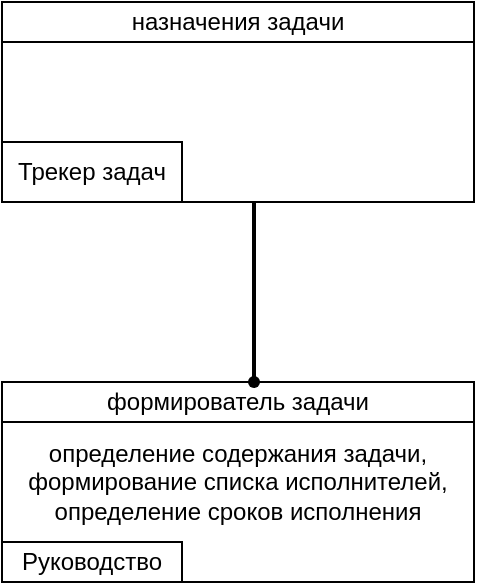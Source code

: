 <mxfile version="22.1.11" type="device">
  <diagram name="Страница — 1" id="EbUjscPplXXTyz-1PeaS">
    <mxGraphModel dx="792" dy="452" grid="1" gridSize="10" guides="1" tooltips="1" connect="1" arrows="1" fold="1" page="1" pageScale="1" pageWidth="827" pageHeight="1169" math="0" shadow="0">
      <root>
        <mxCell id="0" />
        <mxCell id="1" parent="0" />
        <mxCell id="vbkzvFXK82xDXcMPcRn2-1" value="" style="rounded=0;whiteSpace=wrap;html=1;" vertex="1" parent="1">
          <mxGeometry x="354" y="80" width="236" height="100" as="geometry" />
        </mxCell>
        <mxCell id="vbkzvFXK82xDXcMPcRn2-2" value="назначения задачи" style="rounded=0;whiteSpace=wrap;html=1;" vertex="1" parent="1">
          <mxGeometry x="354" y="80" width="236" height="20" as="geometry" />
        </mxCell>
        <mxCell id="vbkzvFXK82xDXcMPcRn2-3" value="Трекер задач" style="rounded=0;whiteSpace=wrap;html=1;" vertex="1" parent="1">
          <mxGeometry x="354" y="150" width="90" height="30" as="geometry" />
        </mxCell>
        <mxCell id="vbkzvFXK82xDXcMPcRn2-4" value="определение содержания задачи, формирование списка исполнителей, определение сроков исполнения" style="rounded=0;whiteSpace=wrap;html=1;" vertex="1" parent="1">
          <mxGeometry x="354" y="270" width="236" height="100" as="geometry" />
        </mxCell>
        <mxCell id="vbkzvFXK82xDXcMPcRn2-5" value="формирователь задачи" style="rounded=0;whiteSpace=wrap;html=1;" vertex="1" parent="1">
          <mxGeometry x="354" y="270" width="236" height="20" as="geometry" />
        </mxCell>
        <mxCell id="vbkzvFXK82xDXcMPcRn2-6" value="Руководство" style="rounded=0;whiteSpace=wrap;html=1;" vertex="1" parent="1">
          <mxGeometry x="354" y="350" width="90" height="20" as="geometry" />
        </mxCell>
        <mxCell id="vbkzvFXK82xDXcMPcRn2-10" value="" style="shape=waypoint;sketch=0;fillStyle=solid;size=6;pointerEvents=1;points=[];fillColor=none;resizable=0;rotatable=0;perimeter=centerPerimeter;snapToPoint=1;" vertex="1" parent="1">
          <mxGeometry x="470" y="260" width="20" height="20" as="geometry" />
        </mxCell>
        <mxCell id="vbkzvFXK82xDXcMPcRn2-11" value="" style="line;strokeWidth=2;direction=south;html=1;" vertex="1" parent="1">
          <mxGeometry x="475" y="180" width="10" height="90" as="geometry" />
        </mxCell>
      </root>
    </mxGraphModel>
  </diagram>
</mxfile>
